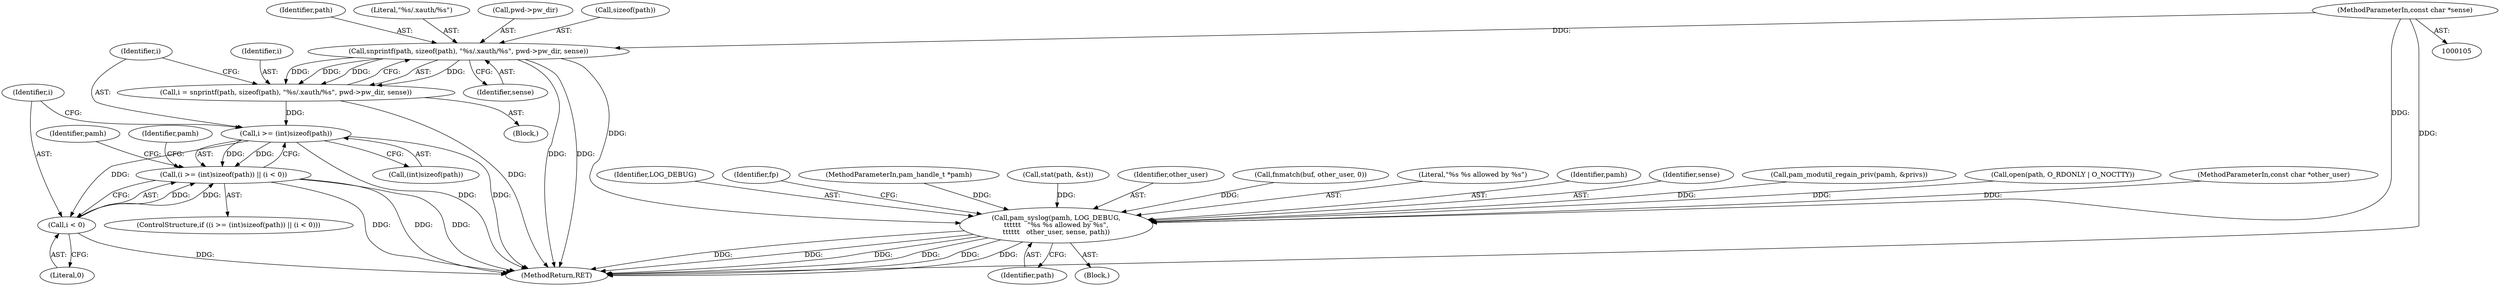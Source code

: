 digraph "0_altlinux_843807a3a90f52e7538be756616510730a24739a@API" {
"1000147" [label="(Call,snprintf(path, sizeof(path), \"%s/.xauth/%s\", pwd->pw_dir, sense))"];
"1000107" [label="(MethodParameterIn,const char *sense)"];
"1000145" [label="(Call,i = snprintf(path, sizeof(path), \"%s/.xauth/%s\", pwd->pw_dir, sense))"];
"1000158" [label="(Call,i >= (int)sizeof(path))"];
"1000157" [label="(Call,(i >= (int)sizeof(path)) || (i < 0))"];
"1000164" [label="(Call,i < 0)"];
"1000309" [label="(Call,pam_syslog(pamh, LOG_DEBUG,\n\t\t\t\t\t\t   \"%s %s allowed by %s\",\n\t\t\t\t\t\t   other_user, sense, path))"];
"1000159" [label="(Identifier,i)"];
"1000160" [label="(Call,(int)sizeof(path))"];
"1000313" [label="(Identifier,other_user)"];
"1000300" [label="(Call,fnmatch(buf, other_user, 0))"];
"1000151" [label="(Literal,\"%s/.xauth/%s\")"];
"1000158" [label="(Call,i >= (int)sizeof(path))"];
"1000312" [label="(Literal,\"%s %s allowed by %s\")"];
"1000310" [label="(Identifier,pamh)"];
"1000157" [label="(Call,(i >= (int)sizeof(path)) || (i < 0))"];
"1000314" [label="(Identifier,sense)"];
"1000216" [label="(Call,pam_modutil_regain_priv(pamh, &privs))"];
"1000152" [label="(Call,pwd->pw_dir)"];
"1000207" [label="(Call,open(path, O_RDONLY | O_NOCTTY))"];
"1000315" [label="(Identifier,path)"];
"1000309" [label="(Call,pam_syslog(pamh, LOG_DEBUG,\n\t\t\t\t\t\t   \"%s %s allowed by %s\",\n\t\t\t\t\t\t   other_user, sense, path))"];
"1000149" [label="(Call,sizeof(path))"];
"1000176" [label="(Identifier,pamh)"];
"1000148" [label="(Identifier,path)"];
"1000109" [label="(MethodParameterIn,const char *other_user)"];
"1000311" [label="(Identifier,LOG_DEBUG)"];
"1000146" [label="(Identifier,i)"];
"1000308" [label="(Block,)"];
"1000107" [label="(MethodParameterIn,const char *sense)"];
"1000147" [label="(Call,snprintf(path, sizeof(path), \"%s/.xauth/%s\", pwd->pw_dir, sense))"];
"1000169" [label="(Identifier,pamh)"];
"1000317" [label="(Identifier,fp)"];
"1000156" [label="(ControlStructure,if ((i >= (int)sizeof(path)) || (i < 0)))"];
"1000155" [label="(Identifier,sense)"];
"1000112" [label="(Block,)"];
"1000378" [label="(MethodReturn,RET)"];
"1000166" [label="(Literal,0)"];
"1000165" [label="(Identifier,i)"];
"1000106" [label="(MethodParameterIn,pam_handle_t *pamh)"];
"1000164" [label="(Call,i < 0)"];
"1000184" [label="(Call,stat(path, &st))"];
"1000145" [label="(Call,i = snprintf(path, sizeof(path), \"%s/.xauth/%s\", pwd->pw_dir, sense))"];
"1000147" -> "1000145"  [label="AST: "];
"1000147" -> "1000155"  [label="CFG: "];
"1000148" -> "1000147"  [label="AST: "];
"1000149" -> "1000147"  [label="AST: "];
"1000151" -> "1000147"  [label="AST: "];
"1000152" -> "1000147"  [label="AST: "];
"1000155" -> "1000147"  [label="AST: "];
"1000145" -> "1000147"  [label="CFG: "];
"1000147" -> "1000378"  [label="DDG: "];
"1000147" -> "1000378"  [label="DDG: "];
"1000147" -> "1000145"  [label="DDG: "];
"1000147" -> "1000145"  [label="DDG: "];
"1000147" -> "1000145"  [label="DDG: "];
"1000147" -> "1000145"  [label="DDG: "];
"1000107" -> "1000147"  [label="DDG: "];
"1000147" -> "1000309"  [label="DDG: "];
"1000107" -> "1000105"  [label="AST: "];
"1000107" -> "1000378"  [label="DDG: "];
"1000107" -> "1000309"  [label="DDG: "];
"1000145" -> "1000112"  [label="AST: "];
"1000146" -> "1000145"  [label="AST: "];
"1000159" -> "1000145"  [label="CFG: "];
"1000145" -> "1000378"  [label="DDG: "];
"1000145" -> "1000158"  [label="DDG: "];
"1000158" -> "1000157"  [label="AST: "];
"1000158" -> "1000160"  [label="CFG: "];
"1000159" -> "1000158"  [label="AST: "];
"1000160" -> "1000158"  [label="AST: "];
"1000165" -> "1000158"  [label="CFG: "];
"1000157" -> "1000158"  [label="CFG: "];
"1000158" -> "1000378"  [label="DDG: "];
"1000158" -> "1000378"  [label="DDG: "];
"1000158" -> "1000157"  [label="DDG: "];
"1000158" -> "1000157"  [label="DDG: "];
"1000158" -> "1000164"  [label="DDG: "];
"1000157" -> "1000156"  [label="AST: "];
"1000157" -> "1000164"  [label="CFG: "];
"1000164" -> "1000157"  [label="AST: "];
"1000169" -> "1000157"  [label="CFG: "];
"1000176" -> "1000157"  [label="CFG: "];
"1000157" -> "1000378"  [label="DDG: "];
"1000157" -> "1000378"  [label="DDG: "];
"1000157" -> "1000378"  [label="DDG: "];
"1000164" -> "1000157"  [label="DDG: "];
"1000164" -> "1000157"  [label="DDG: "];
"1000164" -> "1000166"  [label="CFG: "];
"1000165" -> "1000164"  [label="AST: "];
"1000166" -> "1000164"  [label="AST: "];
"1000164" -> "1000378"  [label="DDG: "];
"1000309" -> "1000308"  [label="AST: "];
"1000309" -> "1000315"  [label="CFG: "];
"1000310" -> "1000309"  [label="AST: "];
"1000311" -> "1000309"  [label="AST: "];
"1000312" -> "1000309"  [label="AST: "];
"1000313" -> "1000309"  [label="AST: "];
"1000314" -> "1000309"  [label="AST: "];
"1000315" -> "1000309"  [label="AST: "];
"1000317" -> "1000309"  [label="CFG: "];
"1000309" -> "1000378"  [label="DDG: "];
"1000309" -> "1000378"  [label="DDG: "];
"1000309" -> "1000378"  [label="DDG: "];
"1000309" -> "1000378"  [label="DDG: "];
"1000309" -> "1000378"  [label="DDG: "];
"1000309" -> "1000378"  [label="DDG: "];
"1000216" -> "1000309"  [label="DDG: "];
"1000106" -> "1000309"  [label="DDG: "];
"1000300" -> "1000309"  [label="DDG: "];
"1000109" -> "1000309"  [label="DDG: "];
"1000184" -> "1000309"  [label="DDG: "];
"1000207" -> "1000309"  [label="DDG: "];
}
